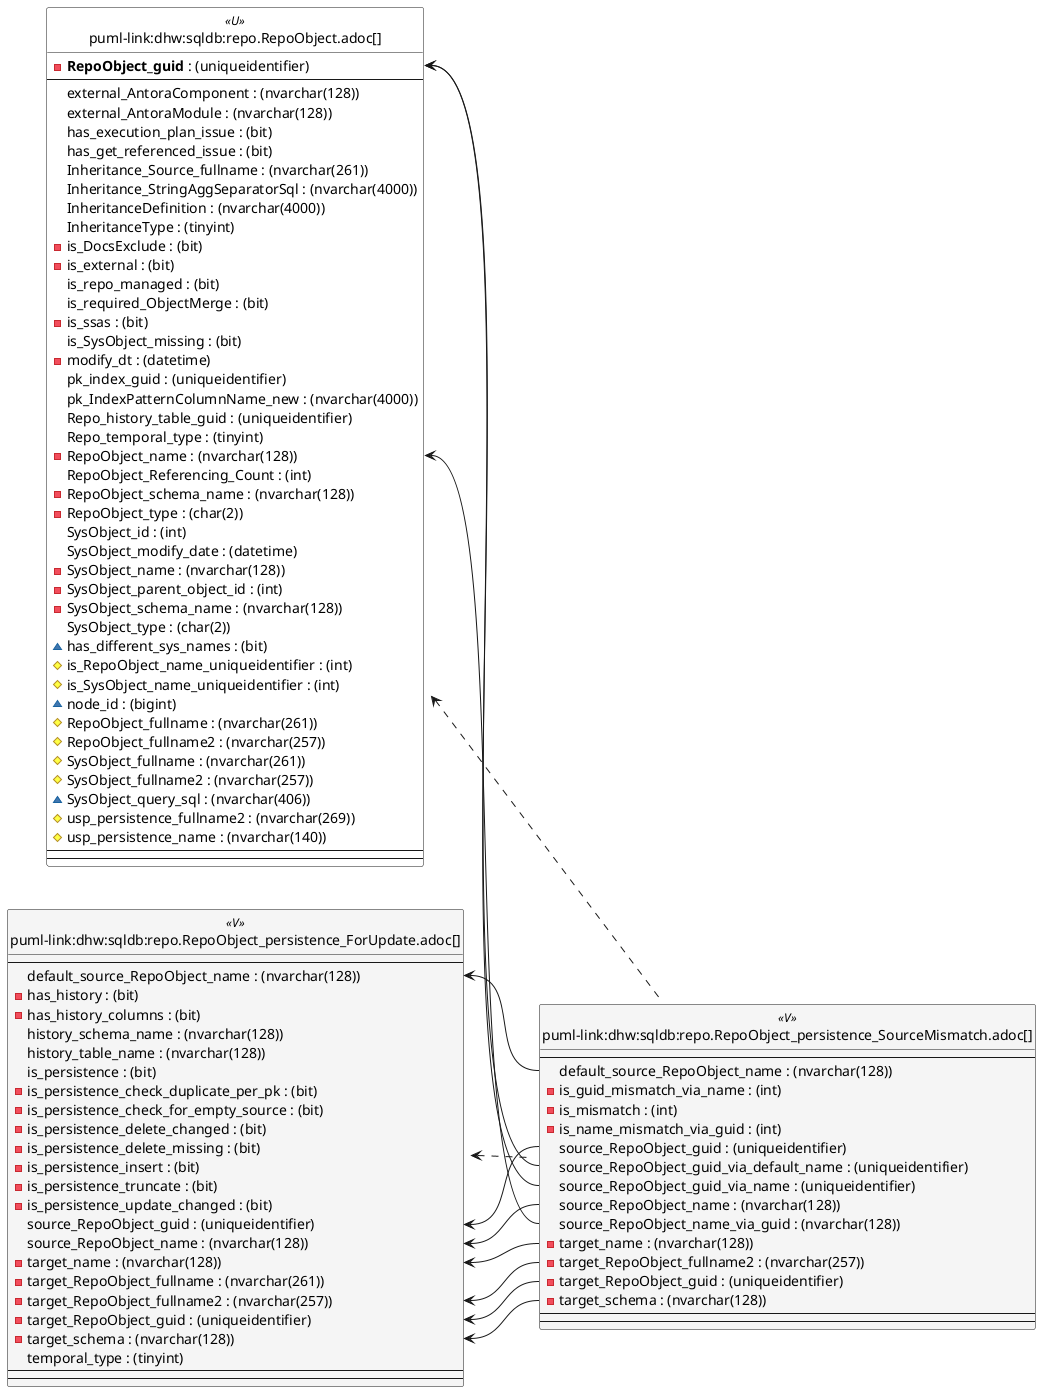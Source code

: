 @startuml
left to right direction
'top to bottom direction
hide circle
'avoide "." issues:
set namespaceSeparator none


skinparam class {
  BackgroundColor White
  BackgroundColor<<FN>> Yellow
  BackgroundColor<<FS>> Yellow
  BackgroundColor<<FT>> LightGray
  BackgroundColor<<IF>> Yellow
  BackgroundColor<<IS>> Yellow
  BackgroundColor<<P>> Aqua
  BackgroundColor<<PC>> Aqua
  BackgroundColor<<SN>> Yellow
  BackgroundColor<<SO>> SlateBlue
  BackgroundColor<<TF>> LightGray
  BackgroundColor<<TR>> Tomato
  BackgroundColor<<U>> White
  BackgroundColor<<V>> WhiteSmoke
  BackgroundColor<<X>> Aqua
  BackgroundColor<<external>> AliceBlue
}


entity "puml-link:dhw:sqldb:repo.RepoObject.adoc[]" as repo.RepoObject << U >> {
  - **RepoObject_guid** : (uniqueidentifier)
  --
  external_AntoraComponent : (nvarchar(128))
  external_AntoraModule : (nvarchar(128))
  has_execution_plan_issue : (bit)
  has_get_referenced_issue : (bit)
  Inheritance_Source_fullname : (nvarchar(261))
  Inheritance_StringAggSeparatorSql : (nvarchar(4000))
  InheritanceDefinition : (nvarchar(4000))
  InheritanceType : (tinyint)
  - is_DocsExclude : (bit)
  - is_external : (bit)
  is_repo_managed : (bit)
  is_required_ObjectMerge : (bit)
  - is_ssas : (bit)
  is_SysObject_missing : (bit)
  - modify_dt : (datetime)
  pk_index_guid : (uniqueidentifier)
  pk_IndexPatternColumnName_new : (nvarchar(4000))
  Repo_history_table_guid : (uniqueidentifier)
  Repo_temporal_type : (tinyint)
  - RepoObject_name : (nvarchar(128))
  RepoObject_Referencing_Count : (int)
  - RepoObject_schema_name : (nvarchar(128))
  - RepoObject_type : (char(2))
  SysObject_id : (int)
  SysObject_modify_date : (datetime)
  - SysObject_name : (nvarchar(128))
  - SysObject_parent_object_id : (int)
  - SysObject_schema_name : (nvarchar(128))
  SysObject_type : (char(2))
  ~ has_different_sys_names : (bit)
  # is_RepoObject_name_uniqueidentifier : (int)
  # is_SysObject_name_uniqueidentifier : (int)
  ~ node_id : (bigint)
  # RepoObject_fullname : (nvarchar(261))
  # RepoObject_fullname2 : (nvarchar(257))
  # SysObject_fullname : (nvarchar(261))
  # SysObject_fullname2 : (nvarchar(257))
  ~ SysObject_query_sql : (nvarchar(406))
  # usp_persistence_fullname2 : (nvarchar(269))
  # usp_persistence_name : (nvarchar(140))
  --
  --
}

entity "puml-link:dhw:sqldb:repo.RepoObject_persistence_ForUpdate.adoc[]" as repo.RepoObject_persistence_ForUpdate << V >> {
  --
  default_source_RepoObject_name : (nvarchar(128))
  - has_history : (bit)
  - has_history_columns : (bit)
  history_schema_name : (nvarchar(128))
  history_table_name : (nvarchar(128))
  is_persistence : (bit)
  - is_persistence_check_duplicate_per_pk : (bit)
  - is_persistence_check_for_empty_source : (bit)
  - is_persistence_delete_changed : (bit)
  - is_persistence_delete_missing : (bit)
  - is_persistence_insert : (bit)
  - is_persistence_truncate : (bit)
  - is_persistence_update_changed : (bit)
  source_RepoObject_guid : (uniqueidentifier)
  source_RepoObject_name : (nvarchar(128))
  - target_name : (nvarchar(128))
  - target_RepoObject_fullname : (nvarchar(261))
  - target_RepoObject_fullname2 : (nvarchar(257))
  - target_RepoObject_guid : (uniqueidentifier)
  - target_schema : (nvarchar(128))
  temporal_type : (tinyint)
  --
  --
}

entity "puml-link:dhw:sqldb:repo.RepoObject_persistence_SourceMismatch.adoc[]" as repo.RepoObject_persistence_SourceMismatch << V >> {
  --
  default_source_RepoObject_name : (nvarchar(128))
  - is_guid_mismatch_via_name : (int)
  - is_mismatch : (int)
  - is_name_mismatch_via_guid : (int)
  source_RepoObject_guid : (uniqueidentifier)
  source_RepoObject_guid_via_default_name : (uniqueidentifier)
  source_RepoObject_guid_via_name : (uniqueidentifier)
  source_RepoObject_name : (nvarchar(128))
  source_RepoObject_name_via_guid : (nvarchar(128))
  - target_name : (nvarchar(128))
  - target_RepoObject_fullname2 : (nvarchar(257))
  - target_RepoObject_guid : (uniqueidentifier)
  - target_schema : (nvarchar(128))
  --
  --
}

repo.RepoObject <.. repo.RepoObject_persistence_SourceMismatch
repo.RepoObject_persistence_ForUpdate <.. repo.RepoObject_persistence_SourceMismatch
"repo.RepoObject::RepoObject_guid" <-- "repo.RepoObject_persistence_SourceMismatch::source_RepoObject_guid_via_name"
"repo.RepoObject::RepoObject_guid" <-- "repo.RepoObject_persistence_SourceMismatch::source_RepoObject_guid_via_default_name"
"repo.RepoObject::RepoObject_name" <-- "repo.RepoObject_persistence_SourceMismatch::source_RepoObject_name_via_guid"
"repo.RepoObject_persistence_ForUpdate::default_source_RepoObject_name" <-- "repo.RepoObject_persistence_SourceMismatch::default_source_RepoObject_name"
"repo.RepoObject_persistence_ForUpdate::source_RepoObject_guid" <-- "repo.RepoObject_persistence_SourceMismatch::source_RepoObject_guid"
"repo.RepoObject_persistence_ForUpdate::source_RepoObject_name" <-- "repo.RepoObject_persistence_SourceMismatch::source_RepoObject_name"
"repo.RepoObject_persistence_ForUpdate::target_name" <-- "repo.RepoObject_persistence_SourceMismatch::target_name"
"repo.RepoObject_persistence_ForUpdate::target_RepoObject_fullname2" <-- "repo.RepoObject_persistence_SourceMismatch::target_RepoObject_fullname2"
"repo.RepoObject_persistence_ForUpdate::target_RepoObject_guid" <-- "repo.RepoObject_persistence_SourceMismatch::target_RepoObject_guid"
"repo.RepoObject_persistence_ForUpdate::target_schema" <-- "repo.RepoObject_persistence_SourceMismatch::target_schema"
@enduml

